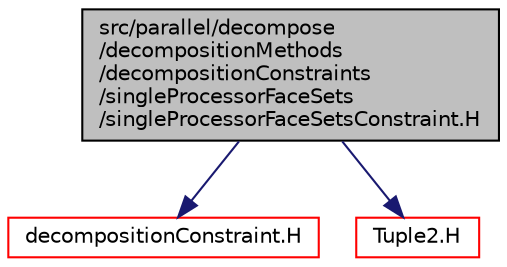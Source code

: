 digraph "src/parallel/decompose/decompositionMethods/decompositionConstraints/singleProcessorFaceSets/singleProcessorFaceSetsConstraint.H"
{
  bgcolor="transparent";
  edge [fontname="Helvetica",fontsize="10",labelfontname="Helvetica",labelfontsize="10"];
  node [fontname="Helvetica",fontsize="10",shape=record];
  Node0 [label="src/parallel/decompose\l/decompositionMethods\l/decompositionConstraints\l/singleProcessorFaceSets\l/singleProcessorFaceSetsConstraint.H",height=0.2,width=0.4,color="black", fillcolor="grey75", style="filled", fontcolor="black"];
  Node0 -> Node1 [color="midnightblue",fontsize="10",style="solid",fontname="Helvetica"];
  Node1 [label="decompositionConstraint.H",height=0.2,width=0.4,color="red",URL="$a13847.html"];
  Node0 -> Node102 [color="midnightblue",fontsize="10",style="solid",fontname="Helvetica"];
  Node102 [label="Tuple2.H",height=0.2,width=0.4,color="red",URL="$a13649.html"];
}
